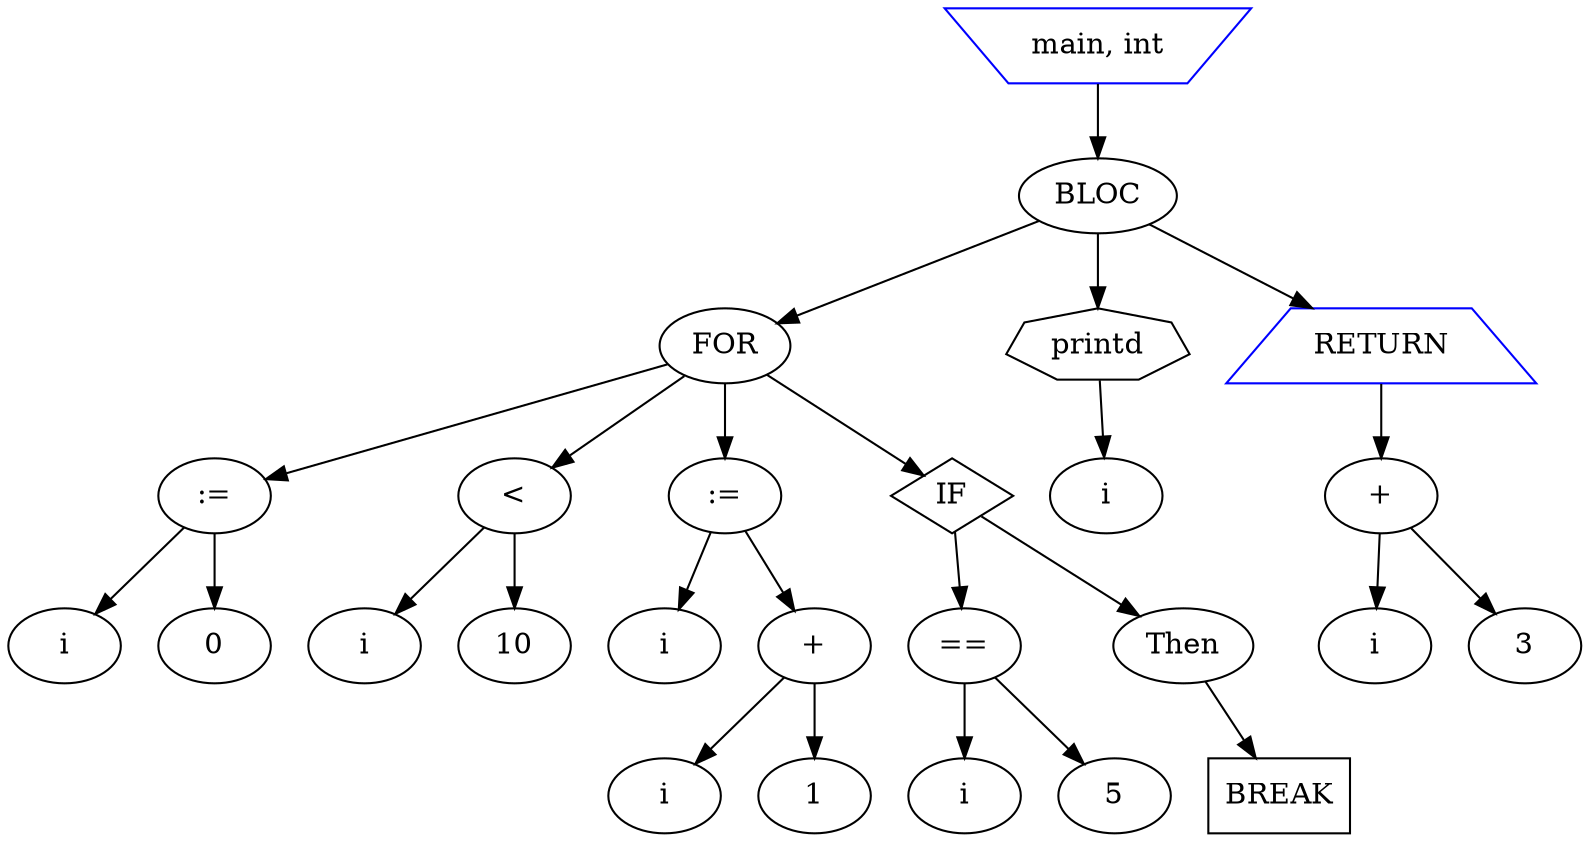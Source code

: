 digraph mon_programme {
    // Ceci est un commentaire
    node_mainFunc [label="main, int" shape=invtrapezium color=blue];

    node_bloc [label="BLOC" shape=ellipse];
        node_mainFunc -> node_bloc;

        node_for [label="FOR" shape=ellipse];
        node_bloc -> node_for;

            node_forAssign1 [label=":="];
            node_for -> node_forAssign1;
                node_forAssign1I [label="i"];
                node_forAssign1 -> node_forAssign1I;
                node_forAssign10 [label="0"];
                node_forAssign1 -> node_forAssign10;

            node_forCondition [label="<"];
            node_for -> node_forCondition;
                node_forConditionI [label="i"];
                node_forCondition -> node_forConditionI;
                node_forCondition10 [label="10"];
                node_forCondition -> node_forCondition10;

            node_forIncrement [label=":="];
            node_for -> node_forIncrement;
                node_forIncrementI [label="i"];
                node_forIncrement -> node_forIncrementI;
                node_forIncrementPlus [label="+"];
                node_forIncrement -> node_forIncrementPlus;
                    node_forIncrementPlusI [label="i"];
                    node_forIncrementPlus -> node_forIncrementPlusI;
                    node_forIncrementPlus1 [label="1"];
                    node_forIncrementPlus -> node_forIncrementPlus1;

            node_forIf [label="IF" shape=diamond];
            node_for -> node_forIf;
                node_forIfCondition [label="=="];
                node_forIf -> node_forIfCondition;
                    node_forIfConditionI [label="i"];
                    node_forIfCondition -> node_forIfConditionI;
                    node_forIfCondition5 [label="5"];
                    node_forIfCondition -> node_forIfCondition5; 
                    
                node_forIfThen [label="Then" ]
                node_forIf -> node_forIfThen;
                    
                    node_forIfBreak [label="BREAK" shape=box];
                    node_forIfThen -> node_forIfBreak;

        node_printd [label="printd" shape=polygon sides=7];
        node_bloc -> node_printd;
            node_printdI [label="i"];
            node_printd -> node_printdI;

        node_return [label="RETURN" shape=trapezium color=blue];
        node_bloc -> node_return;
            node_returnPlus [label="+"];
            node_return -> node_returnPlus;
                node_returnPlusI [label="i"];
                node_returnPlus -> node_returnPlusI;
                node_returnPlus3 [label="3"];
                node_returnPlus -> node_returnPlus3;

}

